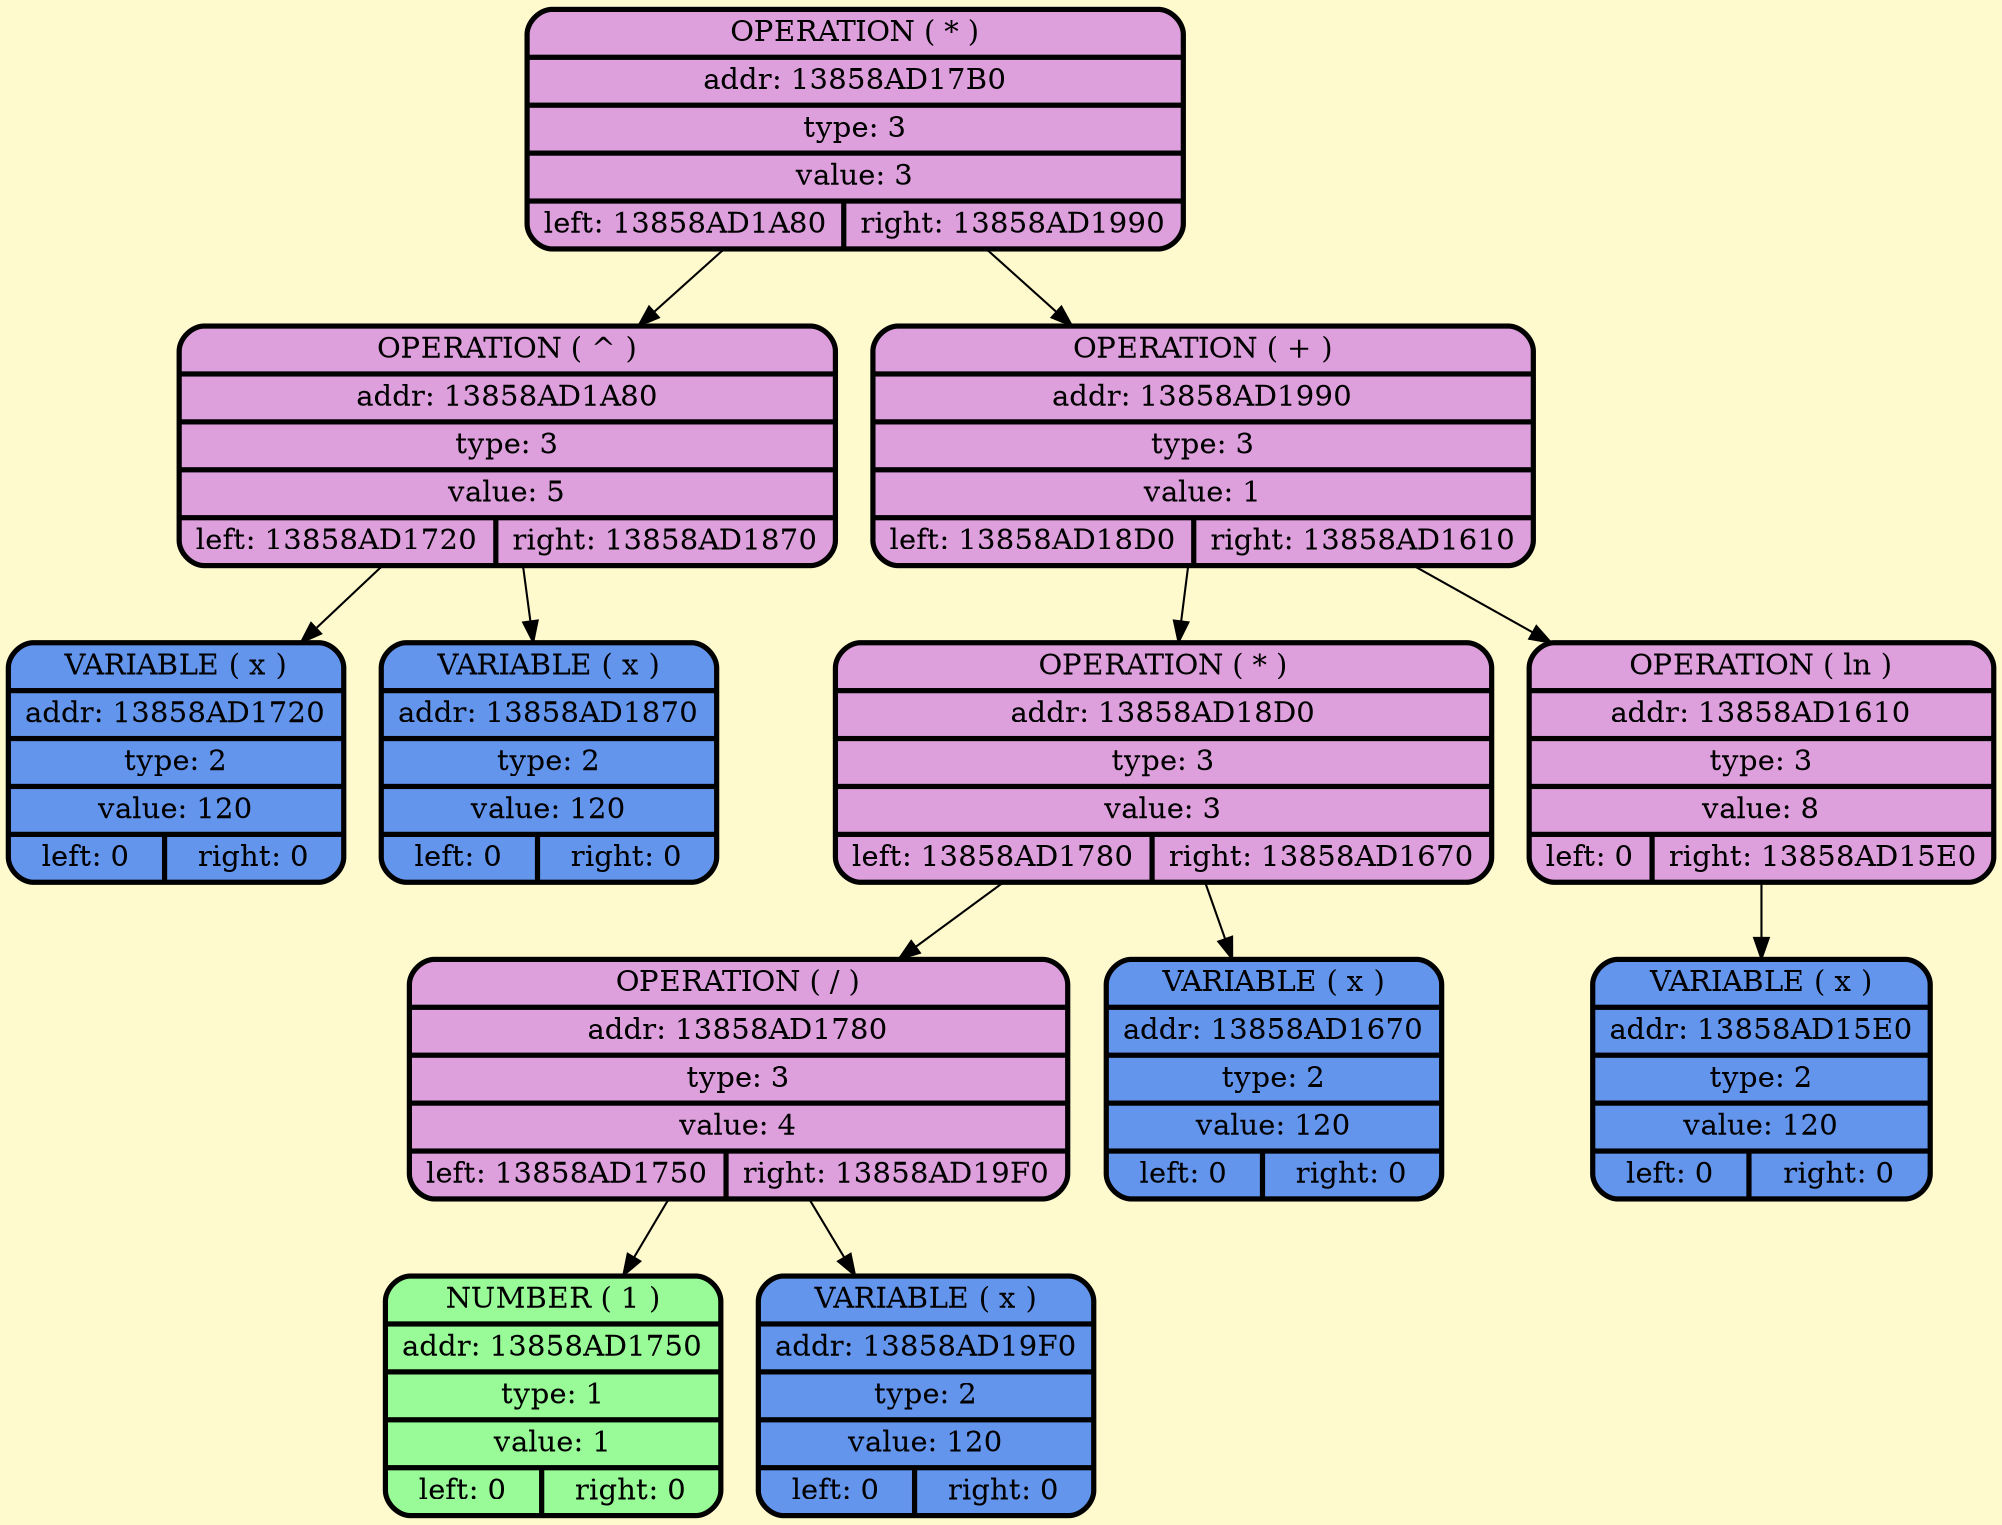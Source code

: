 digraph
{
    node [ style = filled, fontcolor=darkblue, fillcolor=peachpuff, color="#252A34", penwidth = 2.5 ];
    bgcolor = "lemonchiffon";

node_0000013858ad17b0 [shape=Mrecord; style = filled; fillcolor=plum; color = "#000000"; fontcolor = "#000000";label=" {OPERATION ( * ) | addr: 13858AD17B0 | type: 3 | value: 3 | {left: 13858AD1A80 | right: 13858AD1990}} "];
node_0000013858ad1a80 [shape=Mrecord; style = filled; fillcolor=plum; color = "#000000"; fontcolor = "#000000";label=" {OPERATION ( ^ ) | addr: 13858AD1A80 | type: 3 | value: 5 | {left: 13858AD1720 | right: 13858AD1870}} "];
    node_0000013858ad1720 [shape=Mrecord; style = filled; fillcolor = cornflowerblue; color = "#000000"; fontcolor = "#000000";  label=" {VARIABLE ( x )| addr: 13858AD1720 | type: 2| value: 120 | {left: 0 | right: 0}} "];
    node_0000013858ad1870 [shape=Mrecord; style = filled; fillcolor = cornflowerblue; color = "#000000"; fontcolor = "#000000";  label=" {VARIABLE ( x )| addr: 13858AD1870 | type: 2| value: 120 | {left: 0 | right: 0}} "];
node_0000013858ad1990 [shape=Mrecord; style = filled; fillcolor=plum; color = "#000000"; fontcolor = "#000000";label=" {OPERATION ( + ) | addr: 13858AD1990 | type: 3 | value: 1 | {left: 13858AD18D0 | right: 13858AD1610}} "];
node_0000013858ad18d0 [shape=Mrecord; style = filled; fillcolor=plum; color = "#000000"; fontcolor = "#000000";label=" {OPERATION ( * ) | addr: 13858AD18D0 | type: 3 | value: 3 | {left: 13858AD1780 | right: 13858AD1670}} "];
node_0000013858ad1780 [shape=Mrecord; style = filled; fillcolor=plum; color = "#000000"; fontcolor = "#000000";label=" {OPERATION ( / ) | addr: 13858AD1780 | type: 3 | value: 4 | {left: 13858AD1750 | right: 13858AD19F0}} "];
    node_0000013858ad1750 [shape=Mrecord; style = filled; fillcolor = palegreen; color = "#000000"; fontcolor = "#000000";  label=" {NUMBER ( 1 )| addr: 13858AD1750 | type: 1| value: 1 | {left: 0 | right: 0}} "];
    node_0000013858ad19f0 [shape=Mrecord; style = filled; fillcolor = cornflowerblue; color = "#000000"; fontcolor = "#000000";  label=" {VARIABLE ( x )| addr: 13858AD19F0 | type: 2| value: 120 | {left: 0 | right: 0}} "];
    node_0000013858ad1670 [shape=Mrecord; style = filled; fillcolor = cornflowerblue; color = "#000000"; fontcolor = "#000000";  label=" {VARIABLE ( x )| addr: 13858AD1670 | type: 2| value: 120 | {left: 0 | right: 0}} "];
node_0000013858ad1610 [shape=Mrecord; style = filled; fillcolor=plum; color = "#000000"; fontcolor = "#000000";label=" {OPERATION ( ln ) | addr: 13858AD1610 | type: 3 | value: 8 | {left: 0 | right: 13858AD15E0}} "];
    node_0000013858ad15e0 [shape=Mrecord; style = filled; fillcolor = cornflowerblue; color = "#000000"; fontcolor = "#000000";  label=" {VARIABLE ( x )| addr: 13858AD15E0 | type: 2| value: 120 | {left: 0 | right: 0}} "];
    node_0000013858ad17b0 -> node_0000013858ad1a80     node_0000013858ad1a80 -> node_0000013858ad1720     node_0000013858ad1a80 -> node_0000013858ad1870    node_0000013858ad17b0 -> node_0000013858ad1990    node_0000013858ad1990 -> node_0000013858ad18d0     node_0000013858ad18d0 -> node_0000013858ad1780     node_0000013858ad1780 -> node_0000013858ad1750     node_0000013858ad1780 -> node_0000013858ad19f0    node_0000013858ad18d0 -> node_0000013858ad1670    node_0000013858ad1990 -> node_0000013858ad1610    node_0000013858ad1610 -> node_0000013858ad15e0
}
